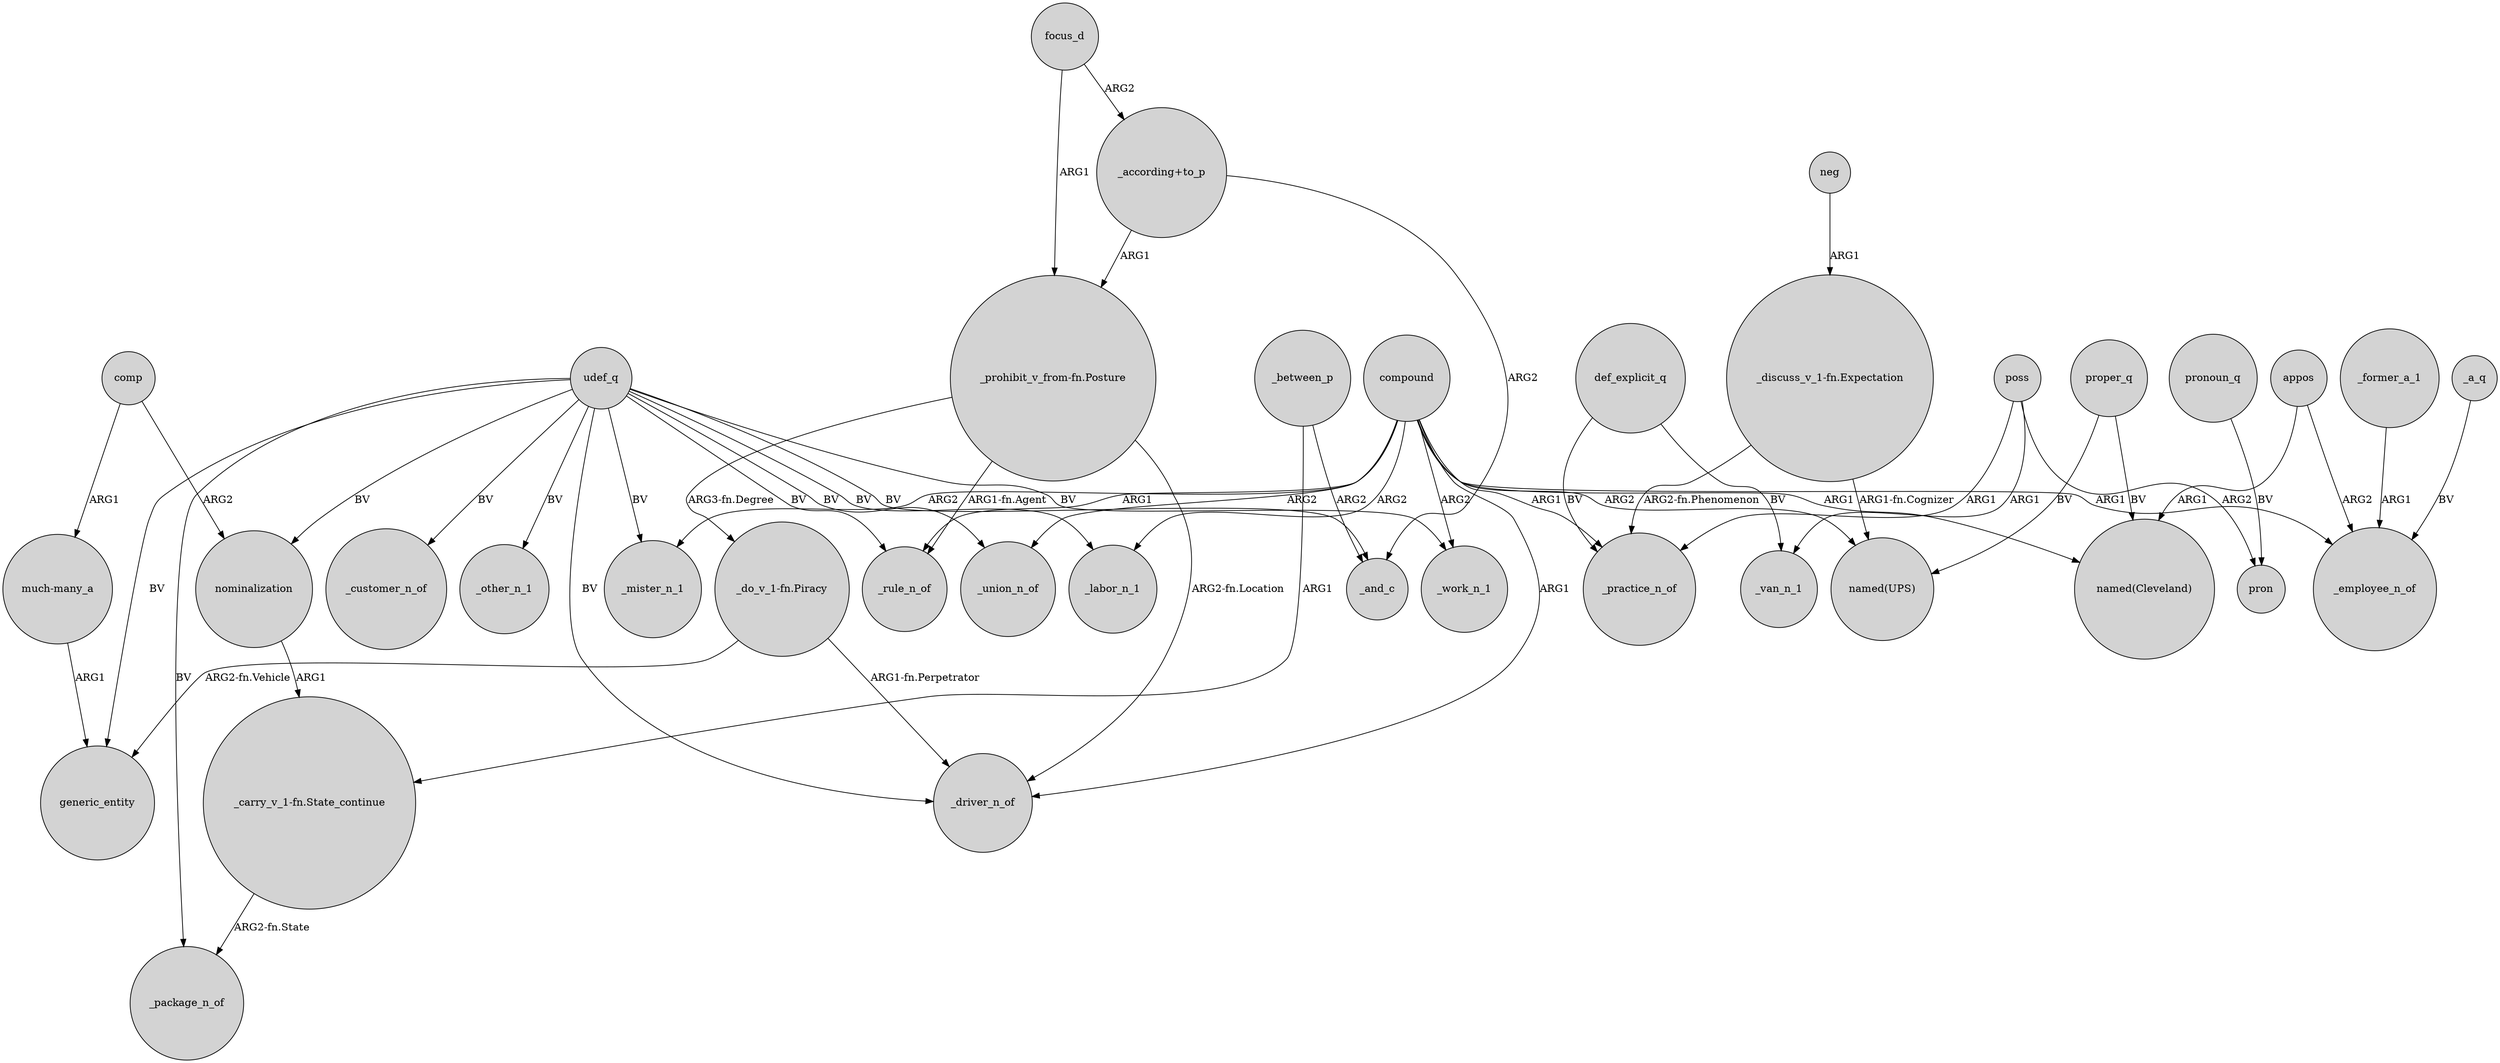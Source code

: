 digraph {
	node [shape=circle style=filled]
	def_explicit_q -> _practice_n_of [label=BV]
	compound -> _union_n_of [label=ARG2]
	proper_q -> "named(Cleveland)" [label=BV]
	compound -> _mister_n_1 [label=ARG2]
	compound -> "named(Cleveland)" [label=ARG1]
	_between_p -> "_carry_v_1-fn.State_continue" [label=ARG1]
	compound -> _driver_n_of [label=ARG1]
	"_carry_v_1-fn.State_continue" -> _package_n_of [label="ARG2-fn.State"]
	def_explicit_q -> _van_n_1 [label=BV]
	"_prohibit_v_from-fn.Posture" -> _driver_n_of [label="ARG2-fn.Location"]
	"_according+to_p" -> _and_c [label=ARG2]
	compound -> _employee_n_of [label=ARG1]
	appos -> "named(Cleveland)" [label=ARG1]
	udef_q -> _package_n_of [label=BV]
	focus_d -> "_according+to_p" [label=ARG2]
	udef_q -> nominalization [label=BV]
	poss -> _practice_n_of [label=ARG1]
	"_do_v_1-fn.Piracy" -> generic_entity [label="ARG2-fn.Vehicle"]
	compound -> _work_n_1 [label=ARG2]
	udef_q -> _work_n_1 [label=BV]
	udef_q -> _other_n_1 [label=BV]
	comp -> nominalization [label=ARG2]
	udef_q -> _and_c [label=BV]
	udef_q -> _mister_n_1 [label=BV]
	compound -> _practice_n_of [label=ARG1]
	udef_q -> generic_entity [label=BV]
	udef_q -> _union_n_of [label=BV]
	udef_q -> _driver_n_of [label=BV]
	_former_a_1 -> _employee_n_of [label=ARG1]
	pronoun_q -> pron [label=BV]
	poss -> _van_n_1 [label=ARG1]
	poss -> pron [label=ARG2]
	comp -> "much-many_a" [label=ARG1]
	"_prohibit_v_from-fn.Posture" -> _rule_n_of [label="ARG1-fn.Agent"]
	"much-many_a" -> generic_entity [label=ARG1]
	"_discuss_v_1-fn.Expectation" -> _practice_n_of [label="ARG2-fn.Phenomenon"]
	proper_q -> "named(UPS)" [label=BV]
	udef_q -> _rule_n_of [label=BV]
	focus_d -> "_prohibit_v_from-fn.Posture" [label=ARG1]
	compound -> _labor_n_1 [label=ARG2]
	udef_q -> _labor_n_1 [label=BV]
	udef_q -> _customer_n_of [label=BV]
	neg -> "_discuss_v_1-fn.Expectation" [label=ARG1]
	compound -> _rule_n_of [label=ARG1]
	compound -> "named(UPS)" [label=ARG2]
	"_according+to_p" -> "_prohibit_v_from-fn.Posture" [label=ARG1]
	nominalization -> "_carry_v_1-fn.State_continue" [label=ARG1]
	"_prohibit_v_from-fn.Posture" -> "_do_v_1-fn.Piracy" [label="ARG3-fn.Degree"]
	"_do_v_1-fn.Piracy" -> _driver_n_of [label="ARG1-fn.Perpetrator"]
	"_discuss_v_1-fn.Expectation" -> "named(UPS)" [label="ARG1-fn.Cognizer"]
	appos -> _employee_n_of [label=ARG2]
	_a_q -> _employee_n_of [label=BV]
	_between_p -> _and_c [label=ARG2]
}
